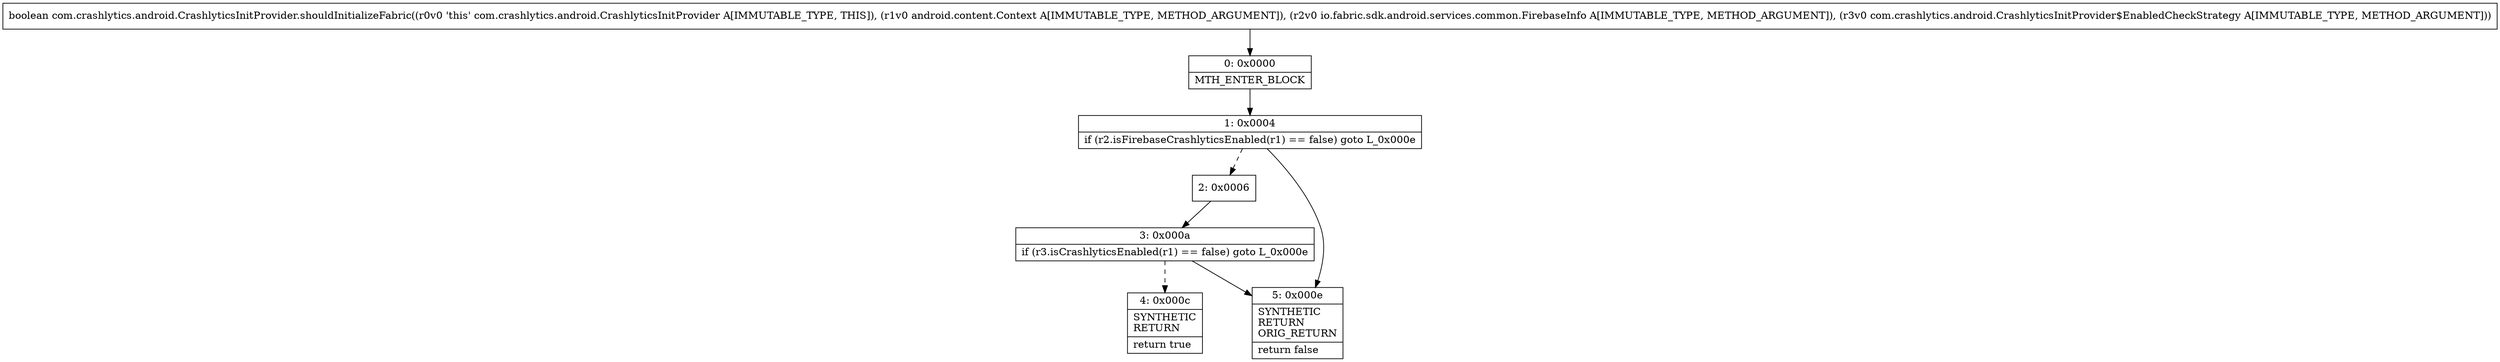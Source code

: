 digraph "CFG forcom.crashlytics.android.CrashlyticsInitProvider.shouldInitializeFabric(Landroid\/content\/Context;Lio\/fabric\/sdk\/android\/services\/common\/FirebaseInfo;Lcom\/crashlytics\/android\/CrashlyticsInitProvider$EnabledCheckStrategy;)Z" {
Node_0 [shape=record,label="{0\:\ 0x0000|MTH_ENTER_BLOCK\l}"];
Node_1 [shape=record,label="{1\:\ 0x0004|if (r2.isFirebaseCrashlyticsEnabled(r1) == false) goto L_0x000e\l}"];
Node_2 [shape=record,label="{2\:\ 0x0006}"];
Node_3 [shape=record,label="{3\:\ 0x000a|if (r3.isCrashlyticsEnabled(r1) == false) goto L_0x000e\l}"];
Node_4 [shape=record,label="{4\:\ 0x000c|SYNTHETIC\lRETURN\l|return true\l}"];
Node_5 [shape=record,label="{5\:\ 0x000e|SYNTHETIC\lRETURN\lORIG_RETURN\l|return false\l}"];
MethodNode[shape=record,label="{boolean com.crashlytics.android.CrashlyticsInitProvider.shouldInitializeFabric((r0v0 'this' com.crashlytics.android.CrashlyticsInitProvider A[IMMUTABLE_TYPE, THIS]), (r1v0 android.content.Context A[IMMUTABLE_TYPE, METHOD_ARGUMENT]), (r2v0 io.fabric.sdk.android.services.common.FirebaseInfo A[IMMUTABLE_TYPE, METHOD_ARGUMENT]), (r3v0 com.crashlytics.android.CrashlyticsInitProvider$EnabledCheckStrategy A[IMMUTABLE_TYPE, METHOD_ARGUMENT])) }"];
MethodNode -> Node_0;
Node_0 -> Node_1;
Node_1 -> Node_2[style=dashed];
Node_1 -> Node_5;
Node_2 -> Node_3;
Node_3 -> Node_4[style=dashed];
Node_3 -> Node_5;
}


